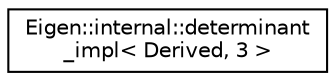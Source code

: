 digraph "Graphical Class Hierarchy"
{
  edge [fontname="Helvetica",fontsize="10",labelfontname="Helvetica",labelfontsize="10"];
  node [fontname="Helvetica",fontsize="10",shape=record];
  rankdir="LR";
  Node1 [label="Eigen::internal::determinant\l_impl\< Derived, 3 \>",height=0.2,width=0.4,color="black", fillcolor="white", style="filled",URL="$struct_eigen_1_1internal_1_1determinant__impl_3_01_derived_00_013_01_4.html"];
}
